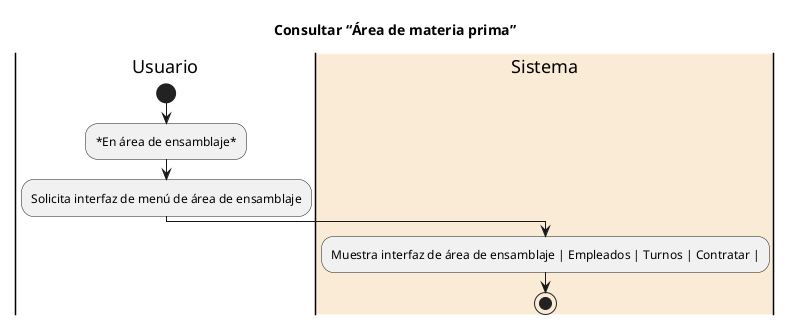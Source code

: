 @startuml Consultar “Área de materia prima”
title Consultar “Área de materia prima”

|Usuario|
start
:*En área de ensamblaje*;
:Solicita interfaz de menú de área de ensamblaje;

|#AntiqueWhite|Sistema|
:Muestra interfaz de área de ensamblaje | Empleados | Turnos | Contratar |;


stop


@enduml